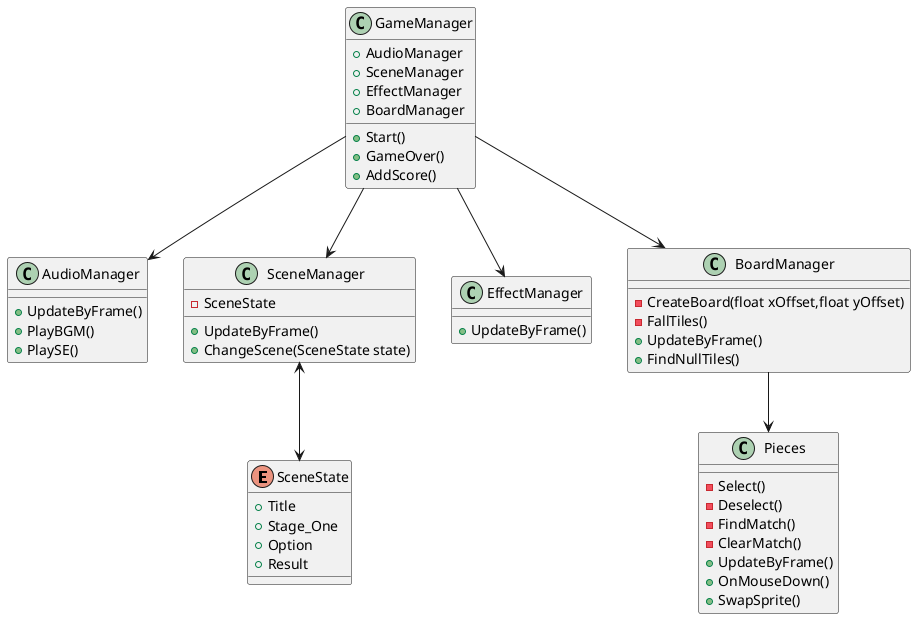 @startuml

enum SceneState{
    +Title
    +Stage_One
    +Option
    +Result
}


class GameManager{
    +AudioManager
    +SceneManager
    +EffectManager
    +BoardManager

    +Start()
    +GameOver()
    +AddScore()
}

class AudioManager{
    +UpdateByFrame()
    +PlayBGM()
    +PlaySE()
}

class SceneManager{
    -SceneState
    +UpdateByFrame()
    +ChangeScene(SceneState state)
}

class EffectManager{
    +UpdateByFrame()
}

class BoardManager{
    -CreateBoard(float xOffset,float yOffset)
    -FallTiles() 
    +UpdateByFrame()
    +FindNullTiles()
}

class Pieces{
    -Select()
    -Deselect()
    -FindMatch()
    -ClearMatch()
    +UpdateByFrame()
    +OnMouseDown()
    +SwapSprite()
}


GameManager --> AudioManager
GameManager --> SceneManager
GameManager --> EffectManager
GameManager --> BoardManager

BoardManager-->Pieces

SceneManager <--> SceneState

@enduml